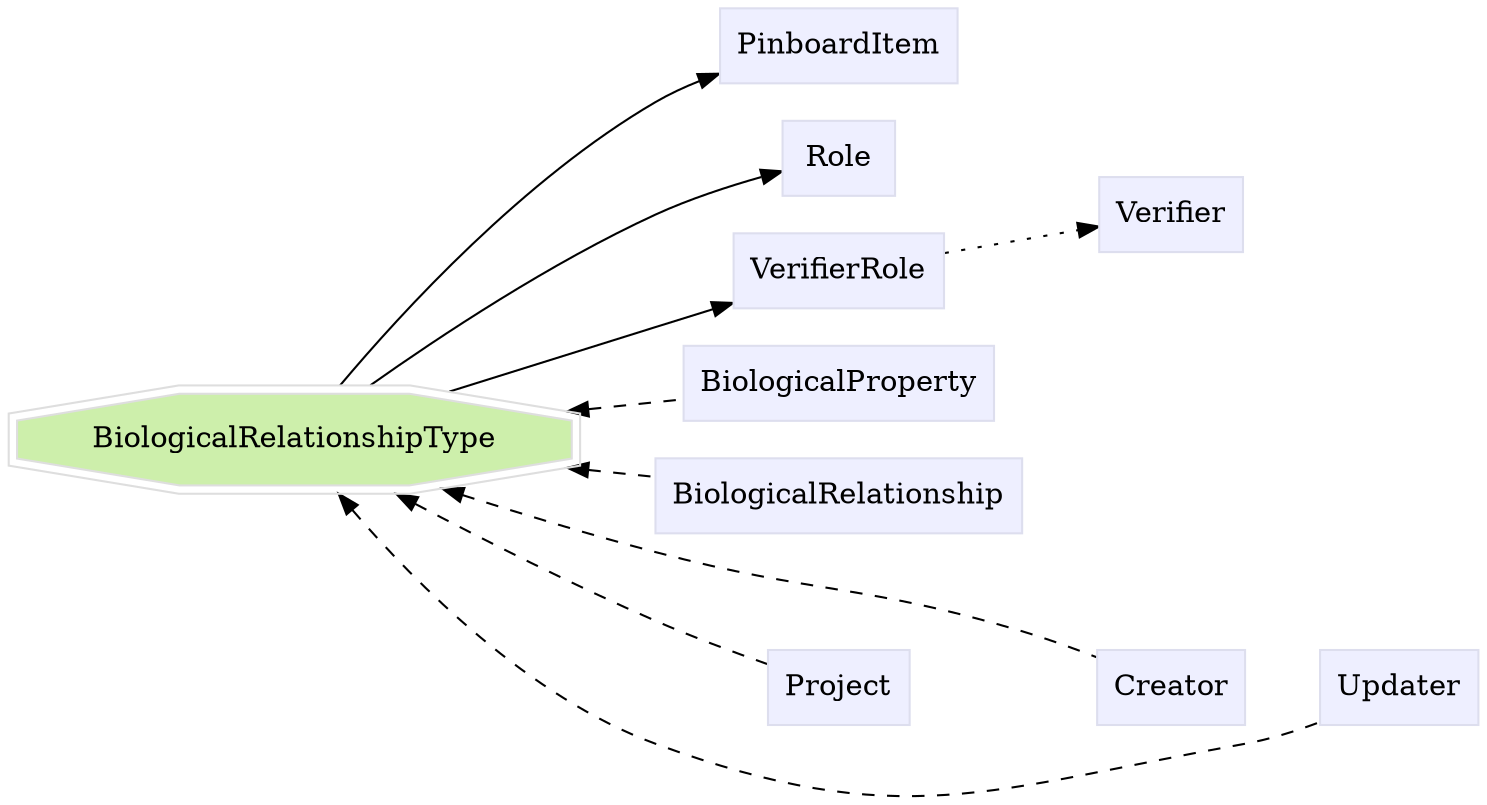 digraph BiologicalRelationshipType {
	graph [bb="0,0,621.8,375.14",
		label="",
		outputorder=edgesfirst,
		rankdir=LR
	];
	node [label="\N"];
	subgraph annotator_cluster {
		graph [rank=min];
	}
	subgraph core {
	}
	subgraph supporting {
		BiologicalRelationshipType	[color="#dedede",
			fillcolor="#cdefab",
			group=target,
			height=0.61111,
			href="/develop/Data/models.html#biological-relationship-type",
			label=BiologicalRelationshipType,
			pos="128.28,168.14",
			shape=doubleoctagon,
			style=filled,
			target=_top,
			width=3.5632];
		PinboardItem	[color="#dddeee",
			fillcolor="#eeefff",
			group=supporting,
			height=0.5,
			href="/develop/Data/models.html#pinboard-item",
			label=PinboardItem,
			pos="362.8,357.14",
			shape=box,
			style=filled,
			target=_top,
			width=1.2535];
		Role	[color="#dddeee",
			fillcolor="#eeefff",
			group=supporting,
			height=0.5,
			href="/develop/Data/models.html#role",
			label=Role,
			pos="362.8,303.14",
			shape=box,
			style=filled,
			target=_top,
			width=0.75];
		VerifierRole	[color="#dddeee",
			fillcolor="#eeefff",
			group=supporting,
			height=0.5,
			href="/develop/Data/models.html#verifier-role",
			label=VerifierRole,
			pos="362.8,249.14",
			shape=box,
			style=filled,
			target=_top,
			width=1.1493];
		Verifier	[color="#dddeee",
			fillcolor="#eeefff",
			group=supporting,
			height=0.5,
			href="/develop/Data/models.html#verifier",
			label=Verifier,
			pos="497.68,276.14",
			shape=box,
			style=filled,
			target=_top,
			width=0.79514];
		BiologicalProperty	[color="#dddeee",
			fillcolor="#eeefff",
			group=supporting,
			height=0.5,
			href="/develop/Data/models.html#biological-property",
			label=BiologicalProperty,
			pos="362.8,195.14",
			shape=box,
			style=filled,
			target=_top,
			width=1.6493];
		BiologicalRelationship	[color="#dddeee",
			fillcolor="#eeefff",
			group=supporting,
			height=0.5,
			href="/develop/Data/models.html#biological-relationship",
			label=BiologicalRelationship,
			pos="362.8,141.14",
			shape=box,
			style=filled,
			target=_top,
			width=1.9514];
		Creator	[color="#dddeee",
			fillcolor="#eeefff",
			group=supporting,
			height=0.5,
			href="/develop/Data/models.html#creator",
			label=Creator,
			pos="497.68,49.138",
			shape=box,
			style=filled,
			target=_top,
			width=0.78472];
		Project	[color="#dddeee",
			fillcolor="#eeefff",
			group=supporting,
			height=0.5,
			href="/develop/Data/models.html#project",
			label=Project,
			pos="362.8,49.138",
			shape=box,
			style=filled,
			target=_top,
			width=0.75347];
		Updater	[color="#dddeee",
			fillcolor="#eeefff",
			group=supporting,
			height=0.5,
			href="/develop/Data/models.html#updater",
			label=Updater,
			pos="592.05,49.138",
			shape=box,
			style=filled,
			target=_top,
			width=0.82639];
	}
	BiologicalRelationshipType -> PinboardItem	[pos="e,317.24,342.89 146.59,190.43 174.18,224.63 231.29,290.3 292.55,330.14 297.05,333.06 301.91,335.75 306.9,338.2"];
	BiologicalRelationshipType -> Role	[pos="e,335.57,294.41 158.79,190.45 190.62,213.84 243.36,250.65 292.55,276.14 302.76,281.43 314.24,286.3 324.88,290.41"];
	BiologicalRelationshipType -> VerifierRole	[pos="e,321.01,234.93 189.76,189.21 227.2,202.25 274.75,218.81 310.37,231.22"];
	BiologicalRelationshipType -> BiologicalProperty	[dir=back,
		pos="s,243.49,181.4 254.63,182.69 271.55,184.66 288.2,186.59 303.16,188.33",
		style=dashed];
	BiologicalRelationshipType -> BiologicalRelationship	[dir=back,
		pos="s,243.49,154.88 254.81,153.56 267.65,152.07 280.35,150.6 292.26,149.21",
		style=dashed];
	BiologicalRelationshipType -> Creator	[dir=back,
		pos="s,189.89,147.21 200.56,143.61 229.06,134.06 262.25,123.24 292.55,114.14 354.51,95.53 371.91,97.267 433.05,76.138 445.07,71.983 458.05,\
66.64 469.12,61.805",
		style=dashed];
	BiologicalRelationshipType -> Project	[dir=back,
		pos="s,169.87,145.68 179.9,140.21 211.95,122.77 254.4,100.1 292.55,81.138 306.55,74.183 322.35,66.84 335.33,60.946",
		style=dashed];
	BiologicalRelationshipType -> Updater	[dir=back,
		pos="s,145.25,145.91 152.28,136.9 180.65,101.29 232.55,45.052 292.55,22.138 389.6,-14.926 424.43,1.7495 526.3,22.138 538.36,24.552 550.99,\
29.264 561.85,34.085",
		style=dashed];
	Role -> Verifier	[pos="e,468.64,281.83 390.05,297.8 409.29,293.9 435.72,288.52 457.45,284.11",
		style=invis];
	VerifierRole -> Verifier	[pos="e,468.95,270.5 404.39,257.39 421.38,260.84 441.04,264.83 457.84,268.25",
		style=dotted];
	Creator -> Updater	[pos="e,562.07,49.138 526.39,49.138 534.05,49.138 542.52,49.138 550.73,49.138",
		style=invis];
	Project -> Creator	[pos="e,469.24,49.138 390.37,49.138 409.67,49.138 436.09,49.138 457.76,49.138",
		style=invis];
}
